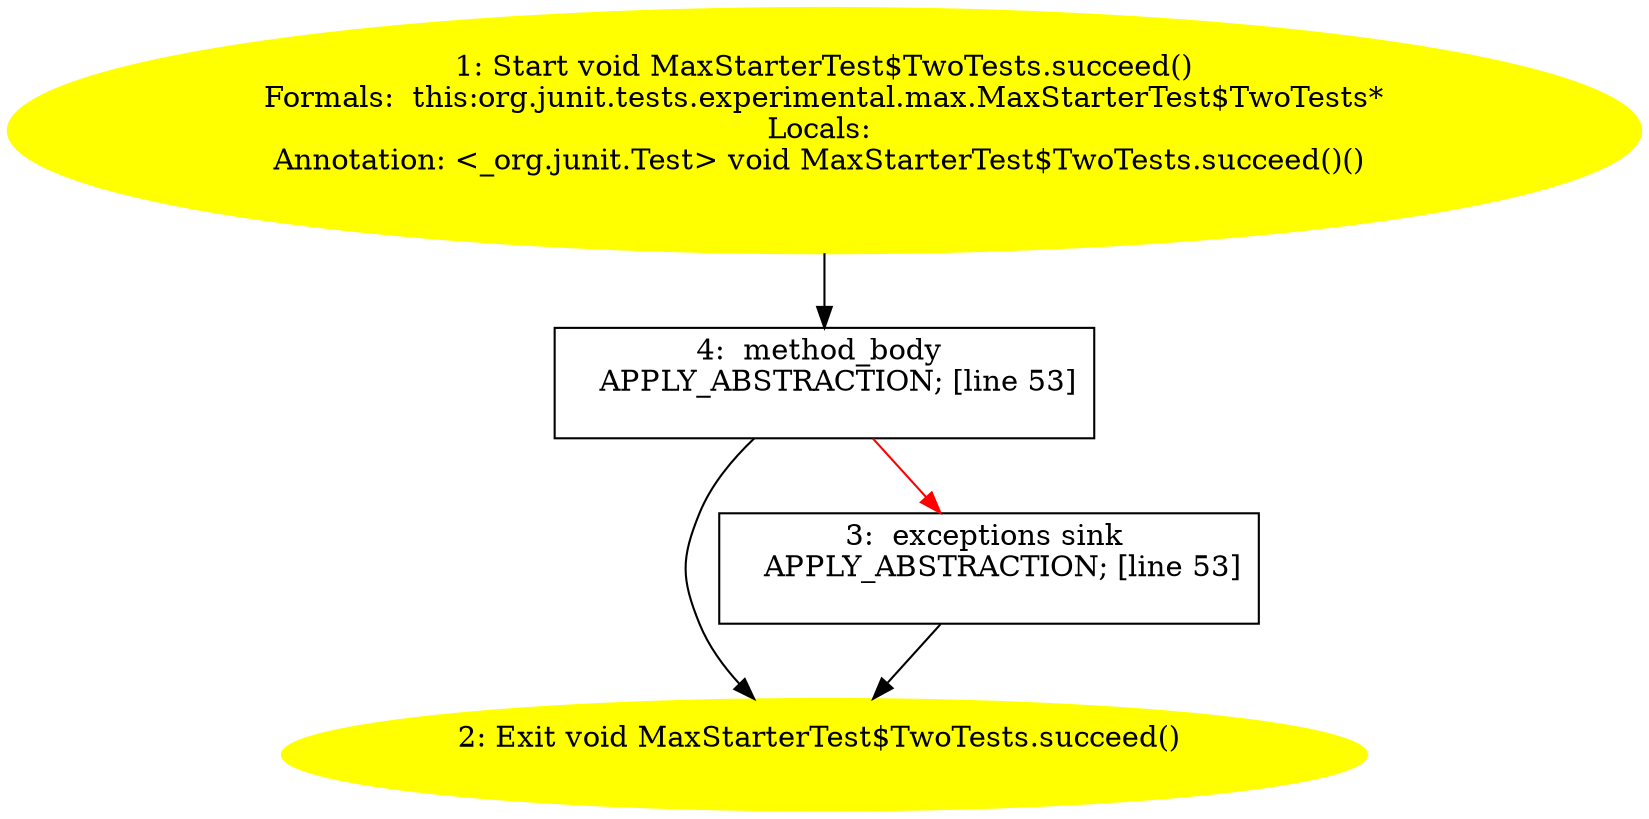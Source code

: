 /* @generated */
digraph cfg {
"org.junit.tests.experimental.max.MaxStarterTest$TwoTests.succeed():void.5904e18c52aa159a93276f6f679e2ed7_1" [label="1: Start void MaxStarterTest$TwoTests.succeed()\nFormals:  this:org.junit.tests.experimental.max.MaxStarterTest$TwoTests*\nLocals: \nAnnotation: <_org.junit.Test> void MaxStarterTest$TwoTests.succeed()() \n  " color=yellow style=filled]
	

	 "org.junit.tests.experimental.max.MaxStarterTest$TwoTests.succeed():void.5904e18c52aa159a93276f6f679e2ed7_1" -> "org.junit.tests.experimental.max.MaxStarterTest$TwoTests.succeed():void.5904e18c52aa159a93276f6f679e2ed7_4" ;
"org.junit.tests.experimental.max.MaxStarterTest$TwoTests.succeed():void.5904e18c52aa159a93276f6f679e2ed7_2" [label="2: Exit void MaxStarterTest$TwoTests.succeed() \n  " color=yellow style=filled]
	

"org.junit.tests.experimental.max.MaxStarterTest$TwoTests.succeed():void.5904e18c52aa159a93276f6f679e2ed7_3" [label="3:  exceptions sink \n   APPLY_ABSTRACTION; [line 53]\n " shape="box"]
	

	 "org.junit.tests.experimental.max.MaxStarterTest$TwoTests.succeed():void.5904e18c52aa159a93276f6f679e2ed7_3" -> "org.junit.tests.experimental.max.MaxStarterTest$TwoTests.succeed():void.5904e18c52aa159a93276f6f679e2ed7_2" ;
"org.junit.tests.experimental.max.MaxStarterTest$TwoTests.succeed():void.5904e18c52aa159a93276f6f679e2ed7_4" [label="4:  method_body \n   APPLY_ABSTRACTION; [line 53]\n " shape="box"]
	

	 "org.junit.tests.experimental.max.MaxStarterTest$TwoTests.succeed():void.5904e18c52aa159a93276f6f679e2ed7_4" -> "org.junit.tests.experimental.max.MaxStarterTest$TwoTests.succeed():void.5904e18c52aa159a93276f6f679e2ed7_2" ;
	 "org.junit.tests.experimental.max.MaxStarterTest$TwoTests.succeed():void.5904e18c52aa159a93276f6f679e2ed7_4" -> "org.junit.tests.experimental.max.MaxStarterTest$TwoTests.succeed():void.5904e18c52aa159a93276f6f679e2ed7_3" [color="red" ];
}
